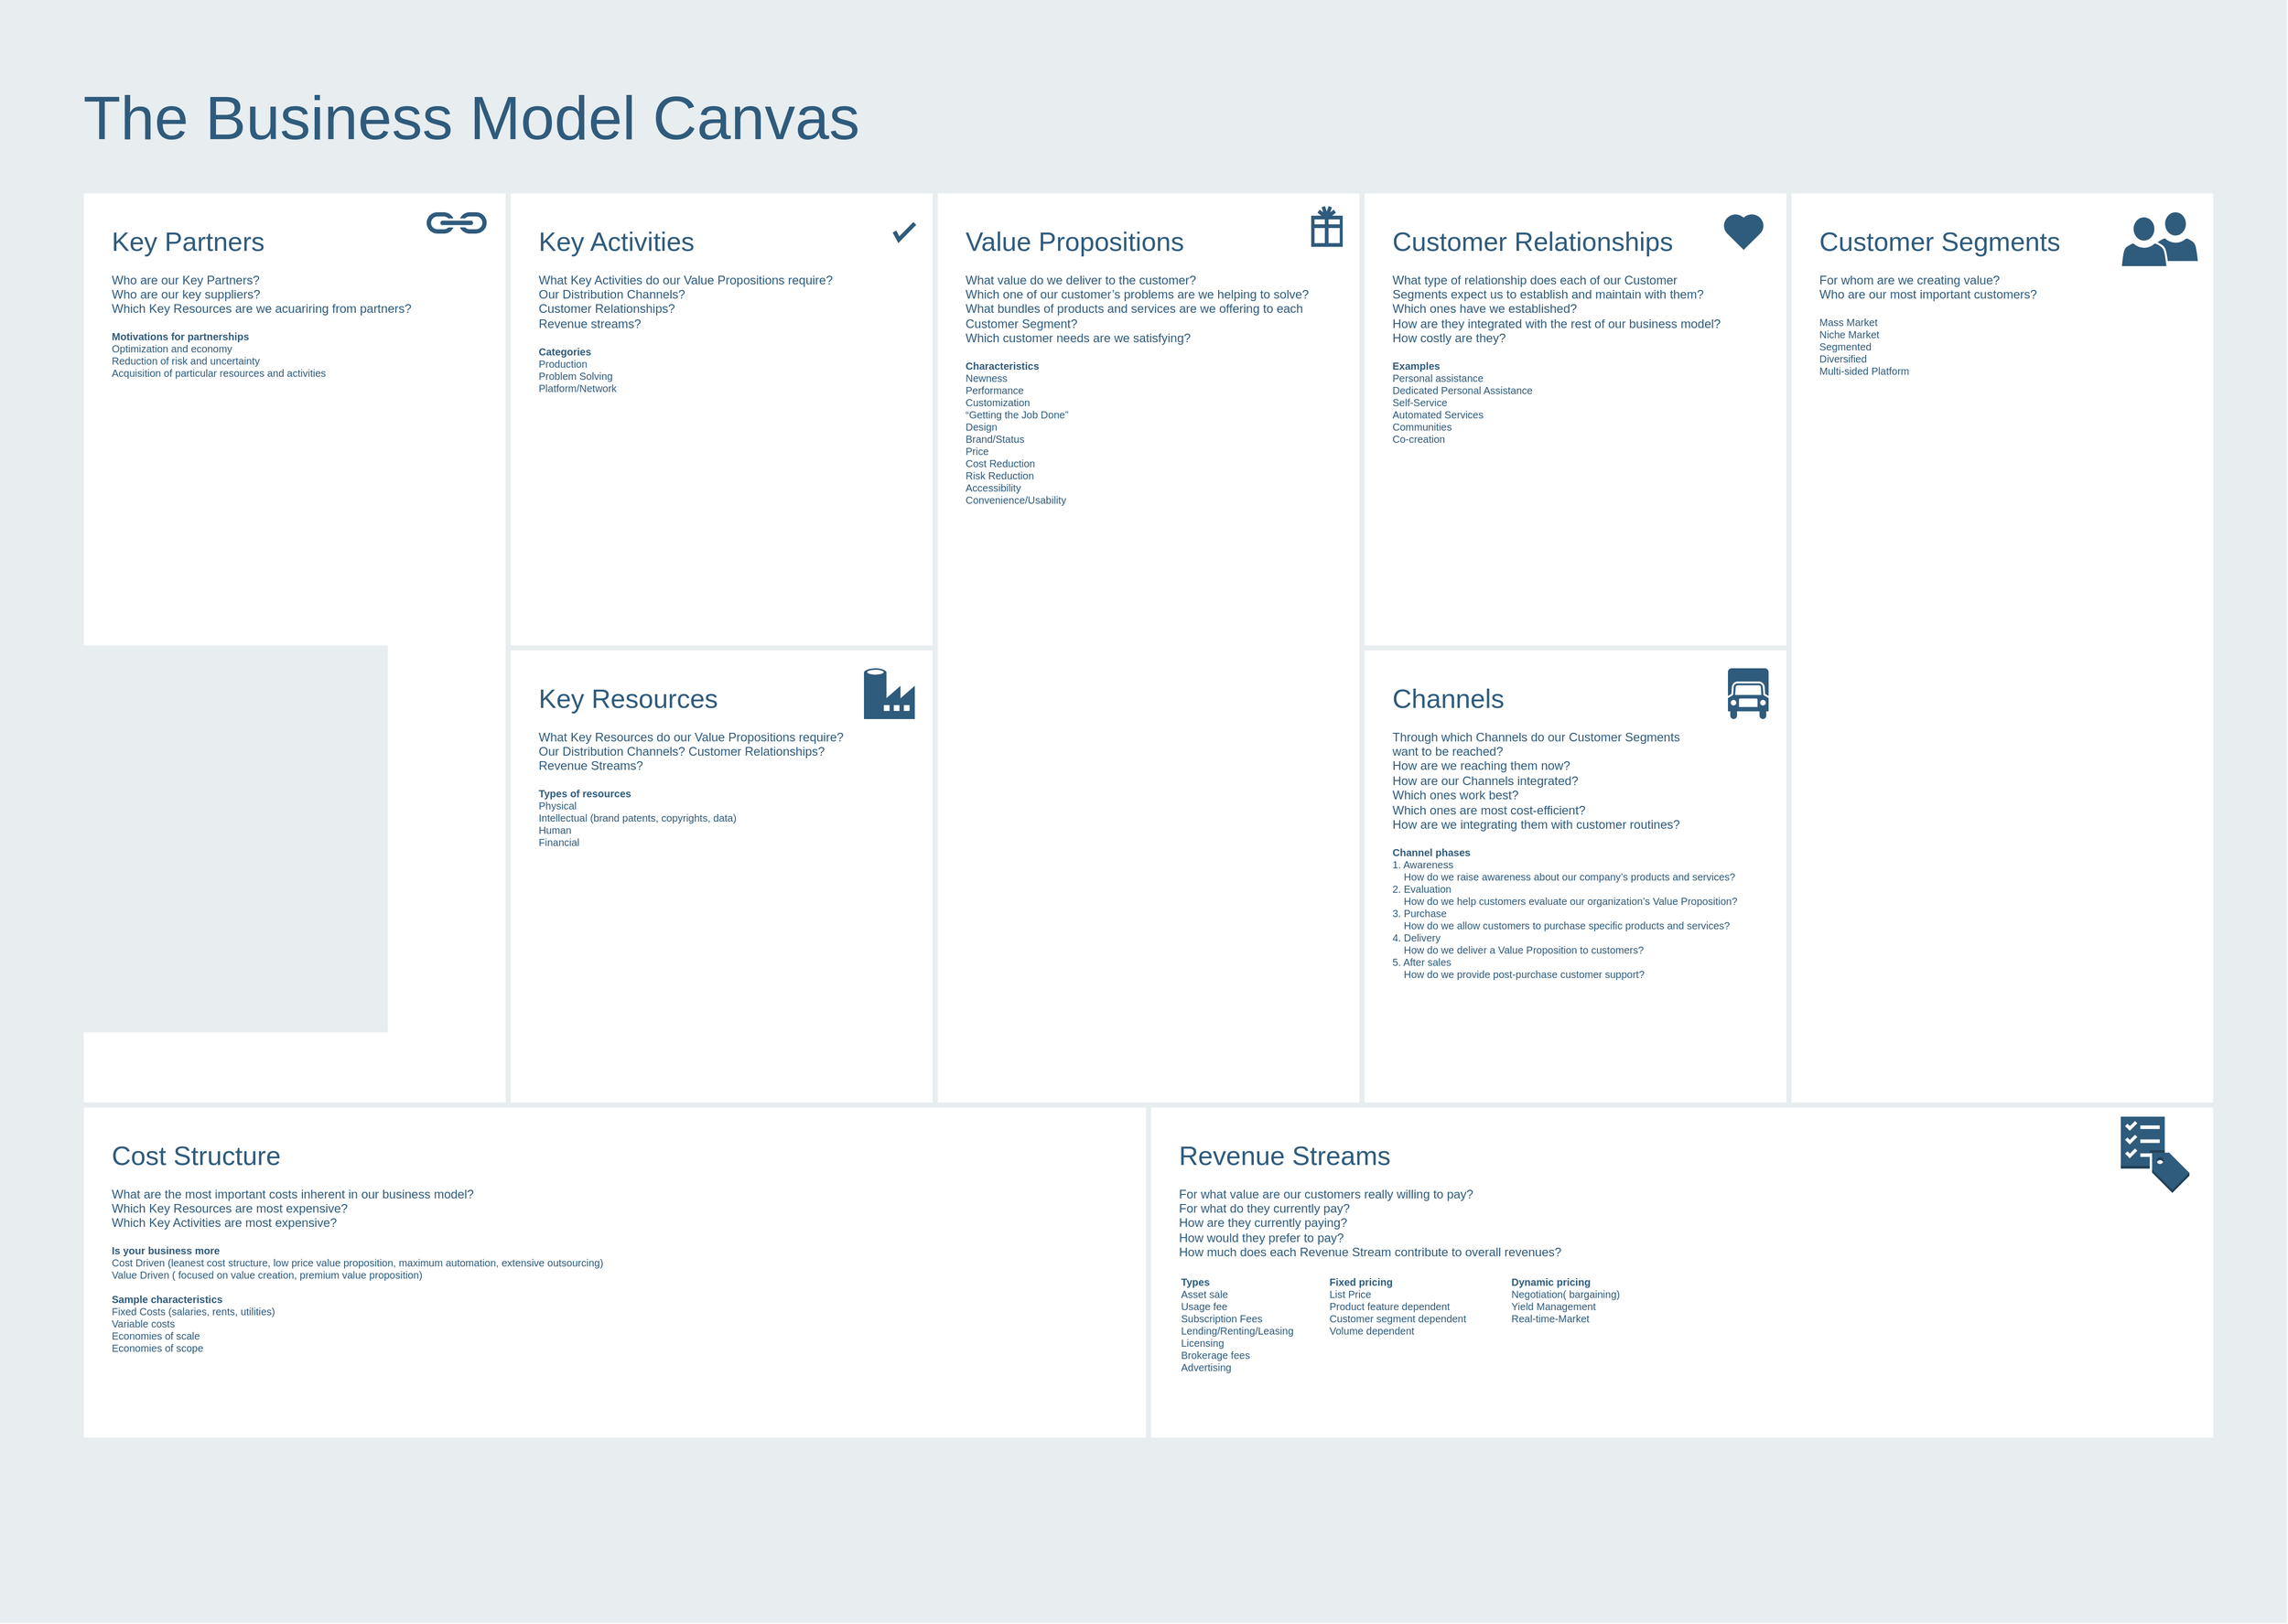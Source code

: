 <mxfile version="17.4.5" type="github"><diagram id="07fea595-8f29-1299-0266-81d95cde20df" name="Page-1"><mxGraphModel dx="3746" dy="748" grid="1" gridSize="10" guides="1" tooltips="1" connect="1" arrows="1" fold="1" page="1" pageScale="1" pageWidth="1169" pageHeight="827" background="none" math="0" shadow="0"><root><mxCell id="0"/><mxCell id="1" parent="0"/><mxCell id="698" value="" style="rounded=0;whiteSpace=wrap;html=1;shadow=0;labelBackgroundColor=none;strokeColor=none;strokeWidth=3;fillColor=#e8edf0;fontSize=60;fontColor=#2F5B7C;align=left;" parent="1" vertex="1"><mxGeometry x="-2290" y="32" width="2250" height="1598" as="geometry"/></mxCell><mxCell id="699" value="&lt;div style=&quot;font-size: 26px&quot;&gt;&lt;font style=&quot;font-size: 26px&quot;&gt;Customer Relationships&lt;/font&gt;&lt;/div&gt;&lt;div&gt;&lt;br&gt;&lt;/div&gt;&lt;div&gt;What type of relationship does each of our Customer&lt;/div&gt;&lt;div&gt;Segments expect us to establish and maintain with them?&lt;/div&gt;&lt;div&gt;Which ones have we established?&lt;/div&gt;&lt;div&gt;How are they integrated with the rest of our business model?&lt;/div&gt;&lt;div&gt;How costly are they?&lt;/div&gt;&lt;div&gt;&lt;br&gt;&lt;/div&gt;&lt;div style=&quot;font-size: 10px&quot;&gt;&lt;font style=&quot;font-size: 10px&quot;&gt;&lt;b&gt;Examples&lt;/b&gt;&lt;/font&gt;&lt;/div&gt;&lt;div style=&quot;font-size: 10px&quot;&gt;&lt;font style=&quot;font-size: 10px&quot;&gt;Personal assistance&lt;/font&gt;&lt;/div&gt;&lt;div style=&quot;font-size: 10px&quot;&gt;&lt;font style=&quot;font-size: 10px&quot;&gt;Dedicated Personal Assistance&lt;/font&gt;&lt;/div&gt;&lt;div style=&quot;font-size: 10px&quot;&gt;&lt;font style=&quot;font-size: 10px&quot;&gt;Self-Service&lt;/font&gt;&lt;/div&gt;&lt;div style=&quot;font-size: 10px&quot;&gt;&lt;font style=&quot;font-size: 10px&quot;&gt;Automated Services&lt;/font&gt;&lt;/div&gt;&lt;div style=&quot;font-size: 10px&quot;&gt;&lt;font style=&quot;font-size: 10px&quot;&gt;Communities&lt;/font&gt;&lt;/div&gt;&lt;div style=&quot;font-size: 10px&quot;&gt;&lt;font style=&quot;font-size: 10px&quot;&gt;Co-creation&lt;/font&gt;&lt;/div&gt;" style="rounded=0;whiteSpace=wrap;html=1;shadow=0;labelBackgroundColor=none;strokeColor=#e8edf0;strokeWidth=5;fillColor=#ffffff;fontSize=12;fontColor=#2F5B7C;align=left;verticalAlign=top;spacing=30;" parent="1" vertex="1"><mxGeometry x="-950" y="220" width="420" height="450" as="geometry"/></mxCell><mxCell id="700" value="&lt;font&gt;&lt;font style=&quot;font-size: 26px&quot;&gt;Key Partners&lt;/font&gt;&lt;br&gt;&lt;/font&gt;&lt;font style=&quot;font-size: 12px&quot;&gt;&lt;br style=&quot;font-size: 12px&quot;&gt;&lt;font style=&quot;font-size: 12px&quot;&gt;Who are our Key Partners?&lt;br style=&quot;font-size: 12px&quot;&gt;Who are our key suppliers?&lt;br style=&quot;font-size: 12px&quot;&gt;Which Key Resources are we acuariring from partners?&lt;br style=&quot;font-size: 12px&quot;&gt;&lt;/font&gt;&lt;br style=&quot;font-size: 12px&quot;&gt;&lt;/font&gt;&lt;div style=&quot;font-size: 10px&quot;&gt;&lt;font style=&quot;font-size: 10px&quot;&gt;&lt;b&gt;Motivations for partnerships&lt;/b&gt;&lt;/font&gt;&lt;/div&gt;&lt;div style=&quot;font-size: 10px&quot;&gt;&lt;font style=&quot;font-size: 10px&quot;&gt;Optimization and economy&lt;/font&gt;&lt;/div&gt;&lt;div style=&quot;font-size: 10px&quot;&gt;&lt;font style=&quot;font-size: 10px&quot;&gt;Reduction of risk and uncertainty&lt;/font&gt;&lt;/div&gt;&lt;div style=&quot;font-size: 10px&quot;&gt;&lt;font style=&quot;font-size: 10px&quot;&gt;Acquisition of particular resources and activities&lt;/font&gt;&lt;/div&gt;&lt;div style=&quot;font-size: 12px&quot;&gt;&lt;br style=&quot;font-size: 12px&quot;&gt;&lt;/div&gt;" style="rounded=0;whiteSpace=wrap;html=1;shadow=0;labelBackgroundColor=none;strokeColor=#e8edf0;strokeWidth=5;fillColor=#ffffff;fontSize=12;fontColor=#2F5B7C;align=left;verticalAlign=top;spacing=30;" parent="1" vertex="1"><mxGeometry x="-2210" y="220" width="420" height="900" as="geometry"/></mxCell><mxCell id="701" value="&lt;font&gt;&lt;font style=&quot;font-size: 26px&quot;&gt;Key Activities&lt;/font&gt;&lt;br style=&quot;font-size: 12px&quot;&gt;&lt;/font&gt;&lt;font&gt;&lt;br style=&quot;font-size: 12px&quot;&gt;&lt;div&gt;What Key Activities do our Value Propositions require?&lt;/div&gt;&lt;div&gt;Our Distribution Channels?&lt;/div&gt;&lt;div&gt;Customer Relationships?&lt;/div&gt;&lt;div&gt;Revenue streams?&lt;/div&gt;&lt;div&gt;&lt;br&gt;&lt;/div&gt;&lt;/font&gt;&lt;div style=&quot;font-size: 10px&quot;&gt;&lt;div&gt;&lt;b&gt;Categories&lt;/b&gt;&lt;/div&gt;&lt;div&gt;Production&lt;/div&gt;&lt;div&gt;Problem Solving&lt;/div&gt;&lt;div&gt;Platform/Network&lt;/div&gt;&lt;/div&gt;&lt;div&gt;&lt;br&gt;&lt;/div&gt;" style="rounded=0;whiteSpace=wrap;html=1;shadow=0;labelBackgroundColor=none;strokeColor=#e8edf0;strokeWidth=5;fillColor=#ffffff;fontSize=12;fontColor=#2F5B7C;align=left;verticalAlign=top;spacing=30;" parent="1" vertex="1"><mxGeometry x="-1790" y="220" width="420" height="450" as="geometry"/></mxCell><mxCell id="702" value="&lt;div&gt;&lt;font style=&quot;font-size: 26px&quot;&gt;Key Resources&lt;/font&gt;&lt;/div&gt;&lt;div&gt;&lt;br&gt;&lt;/div&gt;&lt;div&gt;What Key Resources do our Value Propositions require?&lt;/div&gt;&lt;div&gt;Our Distribution Channels? Customer Relationships?&lt;/div&gt;&lt;div&gt;Revenue Streams?&lt;/div&gt;&lt;div&gt;&lt;br&gt;&lt;/div&gt;&lt;div style=&quot;font-size: 10px&quot;&gt;&lt;font style=&quot;font-size: 10px&quot;&gt;&lt;b&gt;Types of resources&lt;/b&gt;&lt;/font&gt;&lt;/div&gt;&lt;div style=&quot;font-size: 10px&quot;&gt;&lt;font style=&quot;font-size: 10px&quot;&gt;Physical&lt;/font&gt;&lt;/div&gt;&lt;div style=&quot;font-size: 10px&quot;&gt;&lt;font style=&quot;font-size: 10px&quot;&gt;Intellectual (brand patents, copyrights, data)&lt;/font&gt;&lt;/div&gt;&lt;div style=&quot;font-size: 10px&quot;&gt;&lt;font style=&quot;font-size: 10px&quot;&gt;Human&lt;/font&gt;&lt;/div&gt;&lt;div style=&quot;font-size: 10px&quot;&gt;&lt;font style=&quot;font-size: 10px&quot;&gt;Financial&lt;/font&gt;&lt;/div&gt;" style="rounded=0;whiteSpace=wrap;html=1;shadow=0;labelBackgroundColor=none;strokeColor=#e8edf0;strokeWidth=5;fillColor=#ffffff;fontSize=12;fontColor=#2F5B7C;align=left;verticalAlign=top;spacing=30;" parent="1" vertex="1"><mxGeometry x="-1790" y="670" width="420" height="450" as="geometry"/></mxCell><mxCell id="703" value="&lt;div style=&quot;font-size: 26px&quot;&gt;&lt;font style=&quot;font-size: 26px&quot;&gt;Value Propositions&lt;/font&gt;&lt;/div&gt;&lt;div&gt;&lt;br&gt;&lt;/div&gt;&lt;div&gt;What value do we deliver to the customer?&lt;/div&gt;&lt;div&gt;Which one of our customer’s problems are we helping to solve?&lt;/div&gt;&lt;div&gt;What bundles of products and services are we offering to each Customer Segment?&lt;/div&gt;&lt;div&gt;Which customer needs are we satisfying?&lt;/div&gt;&lt;div&gt;&lt;br&gt;&lt;/div&gt;&lt;div style=&quot;font-size: 10px&quot;&gt;&lt;font style=&quot;font-size: 10px&quot;&gt;&lt;b&gt;Characteristics&lt;/b&gt;&lt;/font&gt;&lt;/div&gt;&lt;div style=&quot;font-size: 10px&quot;&gt;&lt;font style=&quot;font-size: 10px&quot;&gt;Newness&lt;/font&gt;&lt;/div&gt;&lt;div style=&quot;font-size: 10px&quot;&gt;&lt;font style=&quot;font-size: 10px&quot;&gt;Performance&lt;/font&gt;&lt;/div&gt;&lt;div style=&quot;font-size: 10px&quot;&gt;&lt;font style=&quot;font-size: 10px&quot;&gt;Customization&lt;/font&gt;&lt;/div&gt;&lt;div style=&quot;font-size: 10px&quot;&gt;&lt;font style=&quot;font-size: 10px&quot;&gt;“Getting the Job Done”&lt;/font&gt;&lt;/div&gt;&lt;div style=&quot;font-size: 10px&quot;&gt;&lt;font style=&quot;font-size: 10px&quot;&gt;Design&lt;/font&gt;&lt;/div&gt;&lt;div style=&quot;font-size: 10px&quot;&gt;&lt;font style=&quot;font-size: 10px&quot;&gt;Brand/Status&lt;/font&gt;&lt;/div&gt;&lt;div style=&quot;font-size: 10px&quot;&gt;&lt;font style=&quot;font-size: 10px&quot;&gt;Price&lt;/font&gt;&lt;/div&gt;&lt;div style=&quot;font-size: 10px&quot;&gt;&lt;font style=&quot;font-size: 10px&quot;&gt;Cost Reduction&lt;/font&gt;&lt;/div&gt;&lt;div style=&quot;font-size: 10px&quot;&gt;&lt;font style=&quot;font-size: 10px&quot;&gt;Risk Reduction&lt;/font&gt;&lt;/div&gt;&lt;div style=&quot;font-size: 10px&quot;&gt;&lt;font style=&quot;font-size: 10px&quot;&gt;Accessibility&lt;/font&gt;&lt;/div&gt;&lt;div style=&quot;font-size: 10px&quot;&gt;&lt;font style=&quot;font-size: 10px&quot;&gt;Convenience/Usability&lt;/font&gt;&lt;/div&gt;&lt;div style=&quot;font-size: 10px&quot;&gt;&lt;br&gt;&lt;/div&gt;" style="rounded=0;whiteSpace=wrap;html=1;shadow=0;labelBackgroundColor=none;strokeColor=#e8edf0;strokeWidth=5;fillColor=#ffffff;fontSize=12;fontColor=#2F5B7C;align=left;verticalAlign=top;spacing=30;" parent="1" vertex="1"><mxGeometry x="-1370" y="220" width="420" height="900" as="geometry"/></mxCell><mxCell id="704" value="&lt;div&gt;&lt;font style=&quot;font-size: 26px&quot;&gt;Customer Segments&lt;/font&gt;&lt;/div&gt;&lt;div&gt;&lt;br&gt;&lt;/div&gt;&lt;div&gt;For whom are we creating value?&lt;/div&gt;&lt;div&gt;Who are our most important customers?&lt;/div&gt;&lt;div&gt;&lt;br&gt;&lt;/div&gt;&lt;div style=&quot;font-size: 10px&quot;&gt;&lt;font style=&quot;font-size: 10px&quot;&gt;Mass Market&lt;/font&gt;&lt;/div&gt;&lt;div style=&quot;font-size: 10px&quot;&gt;&lt;font style=&quot;font-size: 10px&quot;&gt;Niche Market&lt;/font&gt;&lt;/div&gt;&lt;div style=&quot;font-size: 10px&quot;&gt;&lt;font style=&quot;font-size: 10px&quot;&gt;Segmented&lt;/font&gt;&lt;/div&gt;&lt;div style=&quot;font-size: 10px&quot;&gt;&lt;font style=&quot;font-size: 10px&quot;&gt;Diversified&lt;/font&gt;&lt;/div&gt;&lt;div style=&quot;font-size: 10px&quot;&gt;&lt;font style=&quot;font-size: 10px&quot;&gt;Multi-sided Platform&lt;/font&gt;&lt;/div&gt;" style="rounded=0;whiteSpace=wrap;html=1;shadow=0;labelBackgroundColor=none;strokeColor=#e8edf0;strokeWidth=5;fillColor=#ffffff;fontSize=12;fontColor=#2F5B7C;align=left;verticalAlign=top;spacing=30;" parent="1" vertex="1"><mxGeometry x="-530" y="220" width="420" height="900" as="geometry"/></mxCell><mxCell id="705" value="&lt;div&gt;&lt;font style=&quot;font-size: 26px&quot;&gt;Channels&lt;/font&gt;&lt;/div&gt;&lt;div&gt;&lt;br&gt;&lt;/div&gt;&lt;div&gt;Through which Channels do our Customer Segments&lt;/div&gt;&lt;div&gt;want to be reached?&lt;/div&gt;&lt;div&gt;How are we reaching them now?&lt;/div&gt;&lt;div&gt;How are our Channels integrated?&lt;/div&gt;&lt;div&gt;Which ones work best?&lt;/div&gt;&lt;div&gt;Which ones are most cost-efficient?&lt;/div&gt;&lt;div&gt;How are we integrating them with customer routines?&lt;/div&gt;&lt;div&gt;&lt;br&gt;&lt;/div&gt;&lt;div style=&quot;font-size: 10px&quot;&gt;&lt;font style=&quot;font-size: 10px&quot;&gt;&lt;b&gt;Channel phases&lt;/b&gt;&lt;/font&gt;&lt;/div&gt;&lt;div style=&quot;font-size: 10px&quot;&gt;&lt;font style=&quot;font-size: 10px&quot;&gt;1. Awareness&lt;/font&gt;&lt;/div&gt;&lt;div style=&quot;font-size: 10px&quot;&gt;&lt;font style=&quot;font-size: 10px&quot;&gt;&amp;nbsp; &amp;nbsp; How do we raise awareness about our company’s products and services?&lt;/font&gt;&lt;/div&gt;&lt;div style=&quot;font-size: 10px&quot;&gt;&lt;font style=&quot;font-size: 10px&quot;&gt;2. Evaluation&lt;/font&gt;&lt;/div&gt;&lt;div style=&quot;font-size: 10px&quot;&gt;&lt;font style=&quot;font-size: 10px&quot;&gt;&amp;nbsp; &amp;nbsp; How do we help customers evaluate our organization’s Value Proposition?&lt;/font&gt;&lt;/div&gt;&lt;div style=&quot;font-size: 10px&quot;&gt;&lt;font style=&quot;font-size: 10px&quot;&gt;3. Purchase&lt;/font&gt;&lt;/div&gt;&lt;div style=&quot;font-size: 10px&quot;&gt;&lt;font style=&quot;font-size: 10px&quot;&gt;&amp;nbsp; &amp;nbsp; How do we allow customers to purchase specific products and services?&lt;/font&gt;&lt;/div&gt;&lt;div style=&quot;font-size: 10px&quot;&gt;&lt;font style=&quot;font-size: 10px&quot;&gt;4. Delivery&lt;/font&gt;&lt;/div&gt;&lt;div style=&quot;font-size: 10px&quot;&gt;&lt;font style=&quot;font-size: 10px&quot;&gt;&amp;nbsp; &amp;nbsp; How do we deliver a Value Proposition to customers?&lt;/font&gt;&lt;/div&gt;&lt;div style=&quot;font-size: 10px&quot;&gt;&lt;font style=&quot;font-size: 10px&quot;&gt;5. After sales&lt;/font&gt;&lt;/div&gt;&lt;div style=&quot;font-size: 10px&quot;&gt;&lt;font style=&quot;font-size: 10px&quot;&gt;&amp;nbsp; &amp;nbsp; How do we provide post-purchase customer support?&lt;/font&gt;&lt;/div&gt;&lt;div style=&quot;font-size: 10px&quot;&gt;&lt;br&gt;&lt;/div&gt;" style="rounded=0;whiteSpace=wrap;html=1;shadow=0;labelBackgroundColor=none;strokeColor=#e8edf0;strokeWidth=5;fillColor=#ffffff;fontSize=12;fontColor=#2F5B7C;align=left;verticalAlign=top;spacing=30;" parent="1" vertex="1"><mxGeometry x="-950" y="670" width="420" height="450" as="geometry"/></mxCell><mxCell id="706" value="&lt;div style=&quot;font-size: 26px&quot;&gt;&lt;font style=&quot;font-size: 26px&quot;&gt;Cost Structure&lt;/font&gt;&lt;/div&gt;&lt;div&gt;&lt;br&gt;&lt;/div&gt;&lt;div&gt;What are the most important costs inherent in our business model?&lt;/div&gt;&lt;div&gt;Which Key Resources are most expensive?&lt;/div&gt;&lt;div&gt;Which Key Activities are most expensive?&lt;/div&gt;&lt;div&gt;&lt;br&gt;&lt;/div&gt;&lt;div style=&quot;font-size: 10px&quot;&gt;&lt;font style=&quot;font-size: 10px&quot;&gt;&lt;b&gt;Is your business more&lt;/b&gt;&lt;/font&gt;&lt;/div&gt;&lt;div style=&quot;font-size: 10px&quot;&gt;&lt;font style=&quot;font-size: 10px&quot;&gt;Cost Driven (leanest cost structure, low price value proposition, maximum automation, extensive outsourcing)&lt;/font&gt;&lt;/div&gt;&lt;div style=&quot;font-size: 10px&quot;&gt;&lt;font style=&quot;font-size: 10px&quot;&gt;Value Driven ( focused on value creation, premium value proposition)&lt;/font&gt;&lt;/div&gt;&lt;div style=&quot;font-size: 10px&quot;&gt;&lt;font style=&quot;font-size: 10px&quot;&gt;&lt;br&gt;&lt;/font&gt;&lt;/div&gt;&lt;div style=&quot;font-size: 10px&quot;&gt;&lt;font style=&quot;font-size: 10px&quot;&gt;&lt;b&gt;Sample characteristics&lt;/b&gt;&lt;/font&gt;&lt;/div&gt;&lt;div style=&quot;font-size: 10px&quot;&gt;&lt;font style=&quot;font-size: 10px&quot;&gt;Fixed Costs (salaries, rents, utilities)&lt;/font&gt;&lt;/div&gt;&lt;div style=&quot;font-size: 10px&quot;&gt;&lt;font style=&quot;font-size: 10px&quot;&gt;Variable costs&lt;/font&gt;&lt;/div&gt;&lt;div style=&quot;font-size: 10px&quot;&gt;&lt;font style=&quot;font-size: 10px&quot;&gt;Economies of scale&lt;/font&gt;&lt;/div&gt;&lt;div style=&quot;font-size: 10px&quot;&gt;&lt;font style=&quot;font-size: 10px&quot;&gt;Economies of scope&lt;/font&gt;&lt;/div&gt;" style="rounded=0;whiteSpace=wrap;html=1;shadow=0;labelBackgroundColor=none;strokeColor=#e8edf0;strokeWidth=5;fillColor=#ffffff;fontSize=12;fontColor=#2F5B7C;align=left;verticalAlign=top;spacing=30;" parent="1" vertex="1"><mxGeometry x="-2210" y="1120" width="1050" height="330" as="geometry"/></mxCell><mxCell id="707" value="&lt;div style=&quot;font-size: 26px&quot;&gt;&lt;font style=&quot;font-size: 26px&quot;&gt;Revenue Streams&lt;/font&gt;&lt;/div&gt;&lt;div&gt;&lt;br&gt;&lt;/div&gt;&lt;div&gt;For what value are our customers really willing to pay?&lt;/div&gt;&lt;div&gt;For what do they currently pay?&lt;/div&gt;&lt;div&gt;How are they currently paying?&lt;/div&gt;&lt;div&gt;How would they prefer to pay?&lt;/div&gt;&lt;div&gt;How much does each Revenue Stream contribute to overall revenues?&lt;/div&gt;" style="rounded=0;whiteSpace=wrap;html=1;shadow=0;labelBackgroundColor=none;strokeColor=#e8edf0;strokeWidth=5;fillColor=#ffffff;fontSize=12;fontColor=#2F5B7C;align=left;verticalAlign=top;spacing=30;" parent="1" vertex="1"><mxGeometry x="-1160" y="1120" width="1050" height="330" as="geometry"/></mxCell><mxCell id="708" value="The Business Model Canvas&lt;br&gt;" style="text;html=1;resizable=0;points=[];autosize=1;align=left;verticalAlign=top;spacingTop=-4;fontSize=60;fontColor=#2F5B7C;" parent="1" vertex="1"><mxGeometry x="-2210" y="110" width="780" height="70" as="geometry"/></mxCell><mxCell id="709" value="" style="html=1;verticalLabelPosition=bottom;labelBackgroundColor=#ffffff;verticalAlign=top;shadow=0;dashed=0;strokeWidth=4;shape=mxgraph.ios7.misc.check;strokeColor=#2F5B7C;fillColor=#ffffff;gradientColor=none;fontSize=12;fontColor=#2F5B7C;align=left;" parent="1" vertex="1"><mxGeometry x="-1410" y="252" width="20" height="16" as="geometry"/></mxCell><mxCell id="710" value="" style="shape=mxgraph.signs.travel.present;html=1;fillColor=#2F5B7C;strokeColor=none;verticalLabelPosition=bottom;verticalAlign=top;align=center;shadow=0;labelBackgroundColor=none;fontSize=12;fontColor=#2F5B7C;" parent="1" vertex="1"><mxGeometry x="-1000" y="235" width="31" height="40" as="geometry"/></mxCell><mxCell id="711" value="" style="html=1;verticalLabelPosition=bottom;labelBackgroundColor=#ffffff;verticalAlign=top;strokeWidth=3;strokeColor=none;fillColor=#2F5B7C;shadow=0;dashed=0;shape=mxgraph.ios7.icons.heart;fontSize=12;fontColor=#2F5B7C;align=left;" parent="1" vertex="1"><mxGeometry x="-595.0" y="242" width="41" height="36" as="geometry"/></mxCell><mxCell id="712" value="&lt;div style=&quot;font-size: 10px&quot;&gt;&lt;b&gt;Dynamic pricing&lt;/b&gt;&lt;/div&gt;&lt;div style=&quot;font-size: 10px&quot;&gt;Negotiation( bargaining)&lt;/div&gt;&lt;div style=&quot;font-size: 10px&quot;&gt;Yield Management&lt;/div&gt;&lt;div style=&quot;font-size: 10px&quot;&gt;Real-time-Market&lt;/div&gt;" style="text;html=1;resizable=0;points=[];autosize=1;align=left;verticalAlign=top;spacingTop=-4;fontSize=10;fontColor=#2F5B7C;" parent="1" vertex="1"><mxGeometry x="-805.5" y="1286" width="120" height="50" as="geometry"/></mxCell><mxCell id="713" value="&lt;div style=&quot;font-size: 10px&quot;&gt;&lt;b&gt;Fixed pricing&lt;/b&gt;&lt;/div&gt;&lt;div style=&quot;font-size: 10px&quot;&gt;List Price&lt;/div&gt;&lt;div style=&quot;font-size: 10px&quot;&gt;Product feature dependent&lt;/div&gt;&lt;div style=&quot;font-size: 10px&quot;&gt;Customer segment dependent&lt;/div&gt;&lt;div style=&quot;font-size: 10px&quot;&gt;Volume dependent&lt;/div&gt;" style="text;html=1;resizable=0;points=[];autosize=1;align=left;verticalAlign=top;spacingTop=-4;fontSize=10;fontColor=#2F5B7C;" parent="1" vertex="1"><mxGeometry x="-984.5" y="1286" width="150" height="60" as="geometry"/></mxCell><mxCell id="714" value="&lt;div style=&quot;font-size: 10px&quot;&gt;&lt;b&gt;Types&lt;/b&gt;&lt;/div&gt;&lt;div style=&quot;font-size: 10px&quot;&gt;Asset sale&lt;/div&gt;&lt;div style=&quot;font-size: 10px&quot;&gt;Usage fee&lt;/div&gt;&lt;div style=&quot;font-size: 10px&quot;&gt;Subscription Fees&lt;/div&gt;&lt;div style=&quot;font-size: 10px&quot;&gt;Lending/Renting/Leasing&lt;/div&gt;&lt;div style=&quot;font-size: 10px&quot;&gt;Licensing&lt;/div&gt;&lt;div style=&quot;font-size: 10px&quot;&gt;Brokerage fees&lt;/div&gt;&lt;div style=&quot;font-size: 10px&quot;&gt;Advertising&lt;/div&gt;" style="text;html=1;resizable=0;points=[];autosize=1;align=left;verticalAlign=top;spacingTop=-4;fontSize=10;fontColor=#2F5B7C;" parent="1" vertex="1"><mxGeometry x="-1130" y="1286" width="130" height="100" as="geometry"/></mxCell><mxCell id="715" value="" style="shadow=0;dashed=0;html=1;strokeColor=none;labelPosition=center;verticalLabelPosition=bottom;verticalAlign=top;shape=mxgraph.mscae.cloud.data_factory;fillColor=#2F5B7C;labelBackgroundColor=none;fontSize=10;fontColor=#2F5B7C;align=left;" parent="1" vertex="1"><mxGeometry x="-1440" y="690" width="50" height="50" as="geometry"/></mxCell><mxCell id="716" value="" style="shape=mxgraph.signs.transportation.truck_6;html=1;fillColor=#2F5B7C;strokeColor=none;verticalLabelPosition=bottom;verticalAlign=top;align=center;shadow=0;labelBackgroundColor=none;fontSize=10;fontColor=#2F5B7C;aspect=fixed;" parent="1" vertex="1"><mxGeometry x="-590" y="690" width="40" height="50" as="geometry"/></mxCell><mxCell id="717" value="" style="shape=image;html=1;verticalAlign=top;verticalLabelPosition=bottom;labelBackgroundColor=#ffffff;imageAspect=0;aspect=fixed;image=https://cdn4.iconfinder.com/data/icons/evil-icons-user-interface/64/price-128.png;shadow=0;strokeColor=#e8edf0;strokeWidth=3;fillColor=#2F5B7C;gradientColor=none;fontSize=10;fontColor=#2F5B7C;align=left;" parent="1" vertex="1"><mxGeometry x="-1226" y="1140" width="58" height="58" as="geometry"/></mxCell><mxCell id="718" value="" style="dashed=0;html=1;shape=mxgraph.aws3.checklist_cost;fillColor=#2F5B7C;gradientColor=none;shadow=0;labelBackgroundColor=none;strokeColor=none;strokeWidth=3;fontSize=10;fontColor=#2F5B7C;align=left;" parent="1" vertex="1"><mxGeometry x="-203.5" y="1131.5" width="67.5" height="75" as="geometry"/></mxCell><mxCell id="719" value="" style="shadow=0;dashed=0;html=1;strokeColor=none;fillColor=#2F5B7C;labelPosition=center;verticalLabelPosition=bottom;verticalAlign=top;outlineConnect=0;shape=mxgraph.office.concepts.link;labelBackgroundColor=none;fontSize=10;fontColor=#000000;align=left;" parent="1" vertex="1"><mxGeometry x="-1871" y="241" width="61" height="21" as="geometry"/></mxCell><mxCell id="720" value="" style="group" parent="1" vertex="1" connectable="0"><mxGeometry x="-203.5" y="245" width="69" height="50" as="geometry"/></mxCell><mxCell id="721" value="" style="shadow=0;dashed=0;html=1;strokeColor=#FFFFFF;labelPosition=center;verticalLabelPosition=bottom;verticalAlign=top;outlineConnect=0;shape=mxgraph.office.users.user;fillColor=#2F5B7C;labelBackgroundColor=none;fontSize=10;fontColor=#000000;align=left;strokeWidth=2;" parent="720" vertex="1"><mxGeometry x="31" y="-5" width="46" height="50" as="geometry"/></mxCell><mxCell id="722" value="" style="shadow=0;dashed=0;html=1;strokeColor=#FFFFFF;labelPosition=center;verticalLabelPosition=bottom;verticalAlign=top;outlineConnect=0;shape=mxgraph.office.users.user;fillColor=#2F5B7C;labelBackgroundColor=none;fontSize=10;fontColor=#000000;align=left;strokeWidth=2;" parent="720" vertex="1"><mxGeometry width="46" height="50" as="geometry"/></mxCell></root></mxGraphModel></diagram></mxfile>